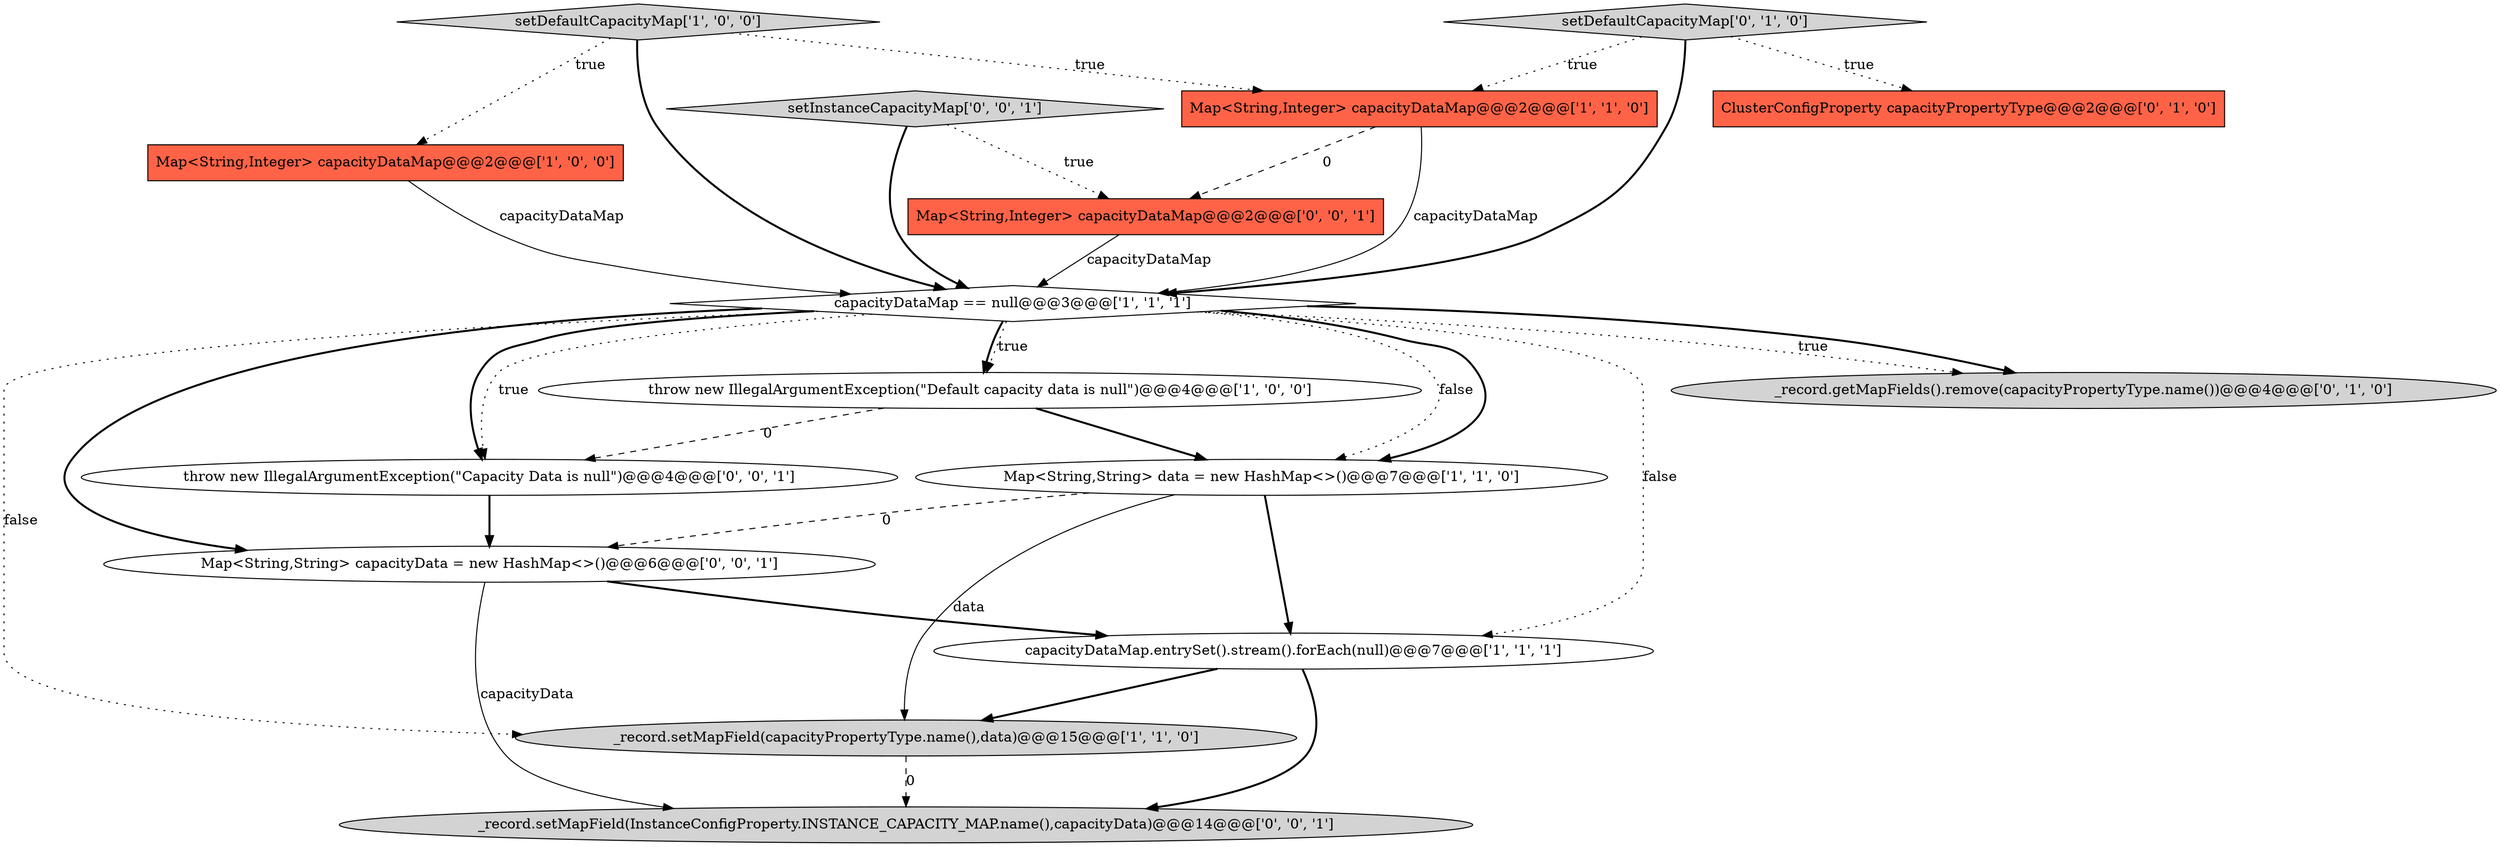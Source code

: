 digraph {
3 [style = filled, label = "throw new IllegalArgumentException(\"Default capacity data is null\")@@@4@@@['1', '0', '0']", fillcolor = white, shape = ellipse image = "AAA0AAABBB1BBB"];
0 [style = filled, label = "capacityDataMap.entrySet().stream().forEach(null)@@@7@@@['1', '1', '1']", fillcolor = white, shape = ellipse image = "AAA0AAABBB1BBB"];
11 [style = filled, label = "setInstanceCapacityMap['0', '0', '1']", fillcolor = lightgray, shape = diamond image = "AAA0AAABBB3BBB"];
1 [style = filled, label = "Map<String,Integer> capacityDataMap@@@2@@@['1', '0', '0']", fillcolor = tomato, shape = box image = "AAA0AAABBB1BBB"];
14 [style = filled, label = "Map<String,String> capacityData = new HashMap<>()@@@6@@@['0', '0', '1']", fillcolor = white, shape = ellipse image = "AAA0AAABBB3BBB"];
8 [style = filled, label = "ClusterConfigProperty capacityPropertyType@@@2@@@['0', '1', '0']", fillcolor = tomato, shape = box image = "AAA0AAABBB2BBB"];
9 [style = filled, label = "_record.getMapFields().remove(capacityPropertyType.name())@@@4@@@['0', '1', '0']", fillcolor = lightgray, shape = ellipse image = "AAA0AAABBB2BBB"];
15 [style = filled, label = "throw new IllegalArgumentException(\"Capacity Data is null\")@@@4@@@['0', '0', '1']", fillcolor = white, shape = ellipse image = "AAA0AAABBB3BBB"];
10 [style = filled, label = "setDefaultCapacityMap['0', '1', '0']", fillcolor = lightgray, shape = diamond image = "AAA0AAABBB2BBB"];
6 [style = filled, label = "Map<String,String> data = new HashMap<>()@@@7@@@['1', '1', '0']", fillcolor = white, shape = ellipse image = "AAA0AAABBB1BBB"];
4 [style = filled, label = "_record.setMapField(capacityPropertyType.name(),data)@@@15@@@['1', '1', '0']", fillcolor = lightgray, shape = ellipse image = "AAA0AAABBB1BBB"];
13 [style = filled, label = "_record.setMapField(InstanceConfigProperty.INSTANCE_CAPACITY_MAP.name(),capacityData)@@@14@@@['0', '0', '1']", fillcolor = lightgray, shape = ellipse image = "AAA0AAABBB3BBB"];
12 [style = filled, label = "Map<String,Integer> capacityDataMap@@@2@@@['0', '0', '1']", fillcolor = tomato, shape = box image = "AAA0AAABBB3BBB"];
2 [style = filled, label = "setDefaultCapacityMap['1', '0', '0']", fillcolor = lightgray, shape = diamond image = "AAA0AAABBB1BBB"];
5 [style = filled, label = "Map<String,Integer> capacityDataMap@@@2@@@['1', '1', '0']", fillcolor = tomato, shape = box image = "AAA0AAABBB1BBB"];
7 [style = filled, label = "capacityDataMap == null@@@3@@@['1', '1', '1']", fillcolor = white, shape = diamond image = "AAA0AAABBB1BBB"];
10->8 [style = dotted, label="true"];
1->7 [style = solid, label="capacityDataMap"];
5->12 [style = dashed, label="0"];
0->13 [style = bold, label=""];
15->14 [style = bold, label=""];
11->12 [style = dotted, label="true"];
3->6 [style = bold, label=""];
6->0 [style = bold, label=""];
7->9 [style = dotted, label="true"];
6->14 [style = dashed, label="0"];
10->5 [style = dotted, label="true"];
7->15 [style = dotted, label="true"];
10->7 [style = bold, label=""];
7->3 [style = bold, label=""];
7->6 [style = dotted, label="false"];
12->7 [style = solid, label="capacityDataMap"];
7->14 [style = bold, label=""];
7->9 [style = bold, label=""];
7->0 [style = dotted, label="false"];
14->0 [style = bold, label=""];
0->4 [style = bold, label=""];
7->3 [style = dotted, label="true"];
2->1 [style = dotted, label="true"];
7->4 [style = dotted, label="false"];
5->7 [style = solid, label="capacityDataMap"];
6->4 [style = solid, label="data"];
7->6 [style = bold, label=""];
3->15 [style = dashed, label="0"];
7->15 [style = bold, label=""];
14->13 [style = solid, label="capacityData"];
2->7 [style = bold, label=""];
2->5 [style = dotted, label="true"];
4->13 [style = dashed, label="0"];
11->7 [style = bold, label=""];
}
